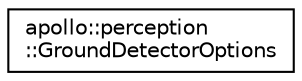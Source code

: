 digraph "Graphical Class Hierarchy"
{
  edge [fontname="Helvetica",fontsize="10",labelfontname="Helvetica",labelfontsize="10"];
  node [fontname="Helvetica",fontsize="10",shape=record];
  rankdir="LR";
  Node1 [label="apollo::perception\l::GroundDetectorOptions",height=0.2,width=0.4,color="black", fillcolor="white", style="filled",URL="$structapollo_1_1perception_1_1GroundDetectorOptions.html"];
}
